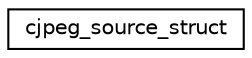 digraph "Graphical Class Hierarchy"
{
  edge [fontname="Helvetica",fontsize="10",labelfontname="Helvetica",labelfontsize="10"];
  node [fontname="Helvetica",fontsize="10",shape=record];
  rankdir="LR";
  Node1 [label="cjpeg_source_struct",height=0.2,width=0.4,color="black", fillcolor="white", style="filled",URL="$structcjpeg__source__struct.html"];
}

